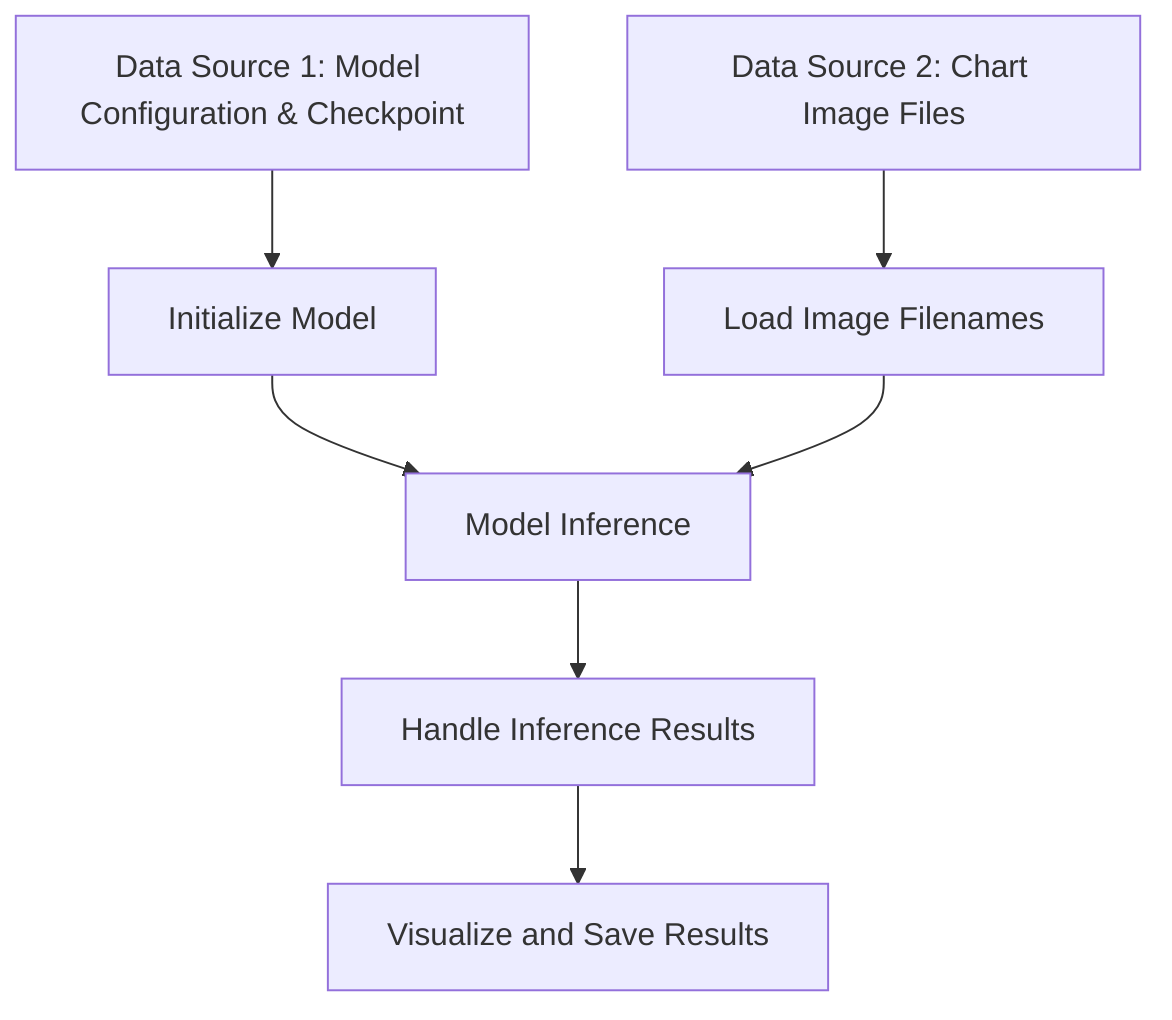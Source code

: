flowchart TD
    DS1["Data Source 1: Model Configuration & Checkpoint"]
    DS2["Data Source 2: Chart Image Files"]
    INIT["Initialize Model"]
    FILENAMES["Load Image Filenames"]
    INFERENCE["Model Inference"]
    RESULT["Handle Inference Results"]
    VISUALIZE["Visualize and Save Results"]
    DS1 --> INIT
    DS2 --> FILENAMES
    INIT --> INFERENCE
    FILENAMES --> INFERENCE
    INFERENCE --> RESULT
    RESULT --> VISUALIZE